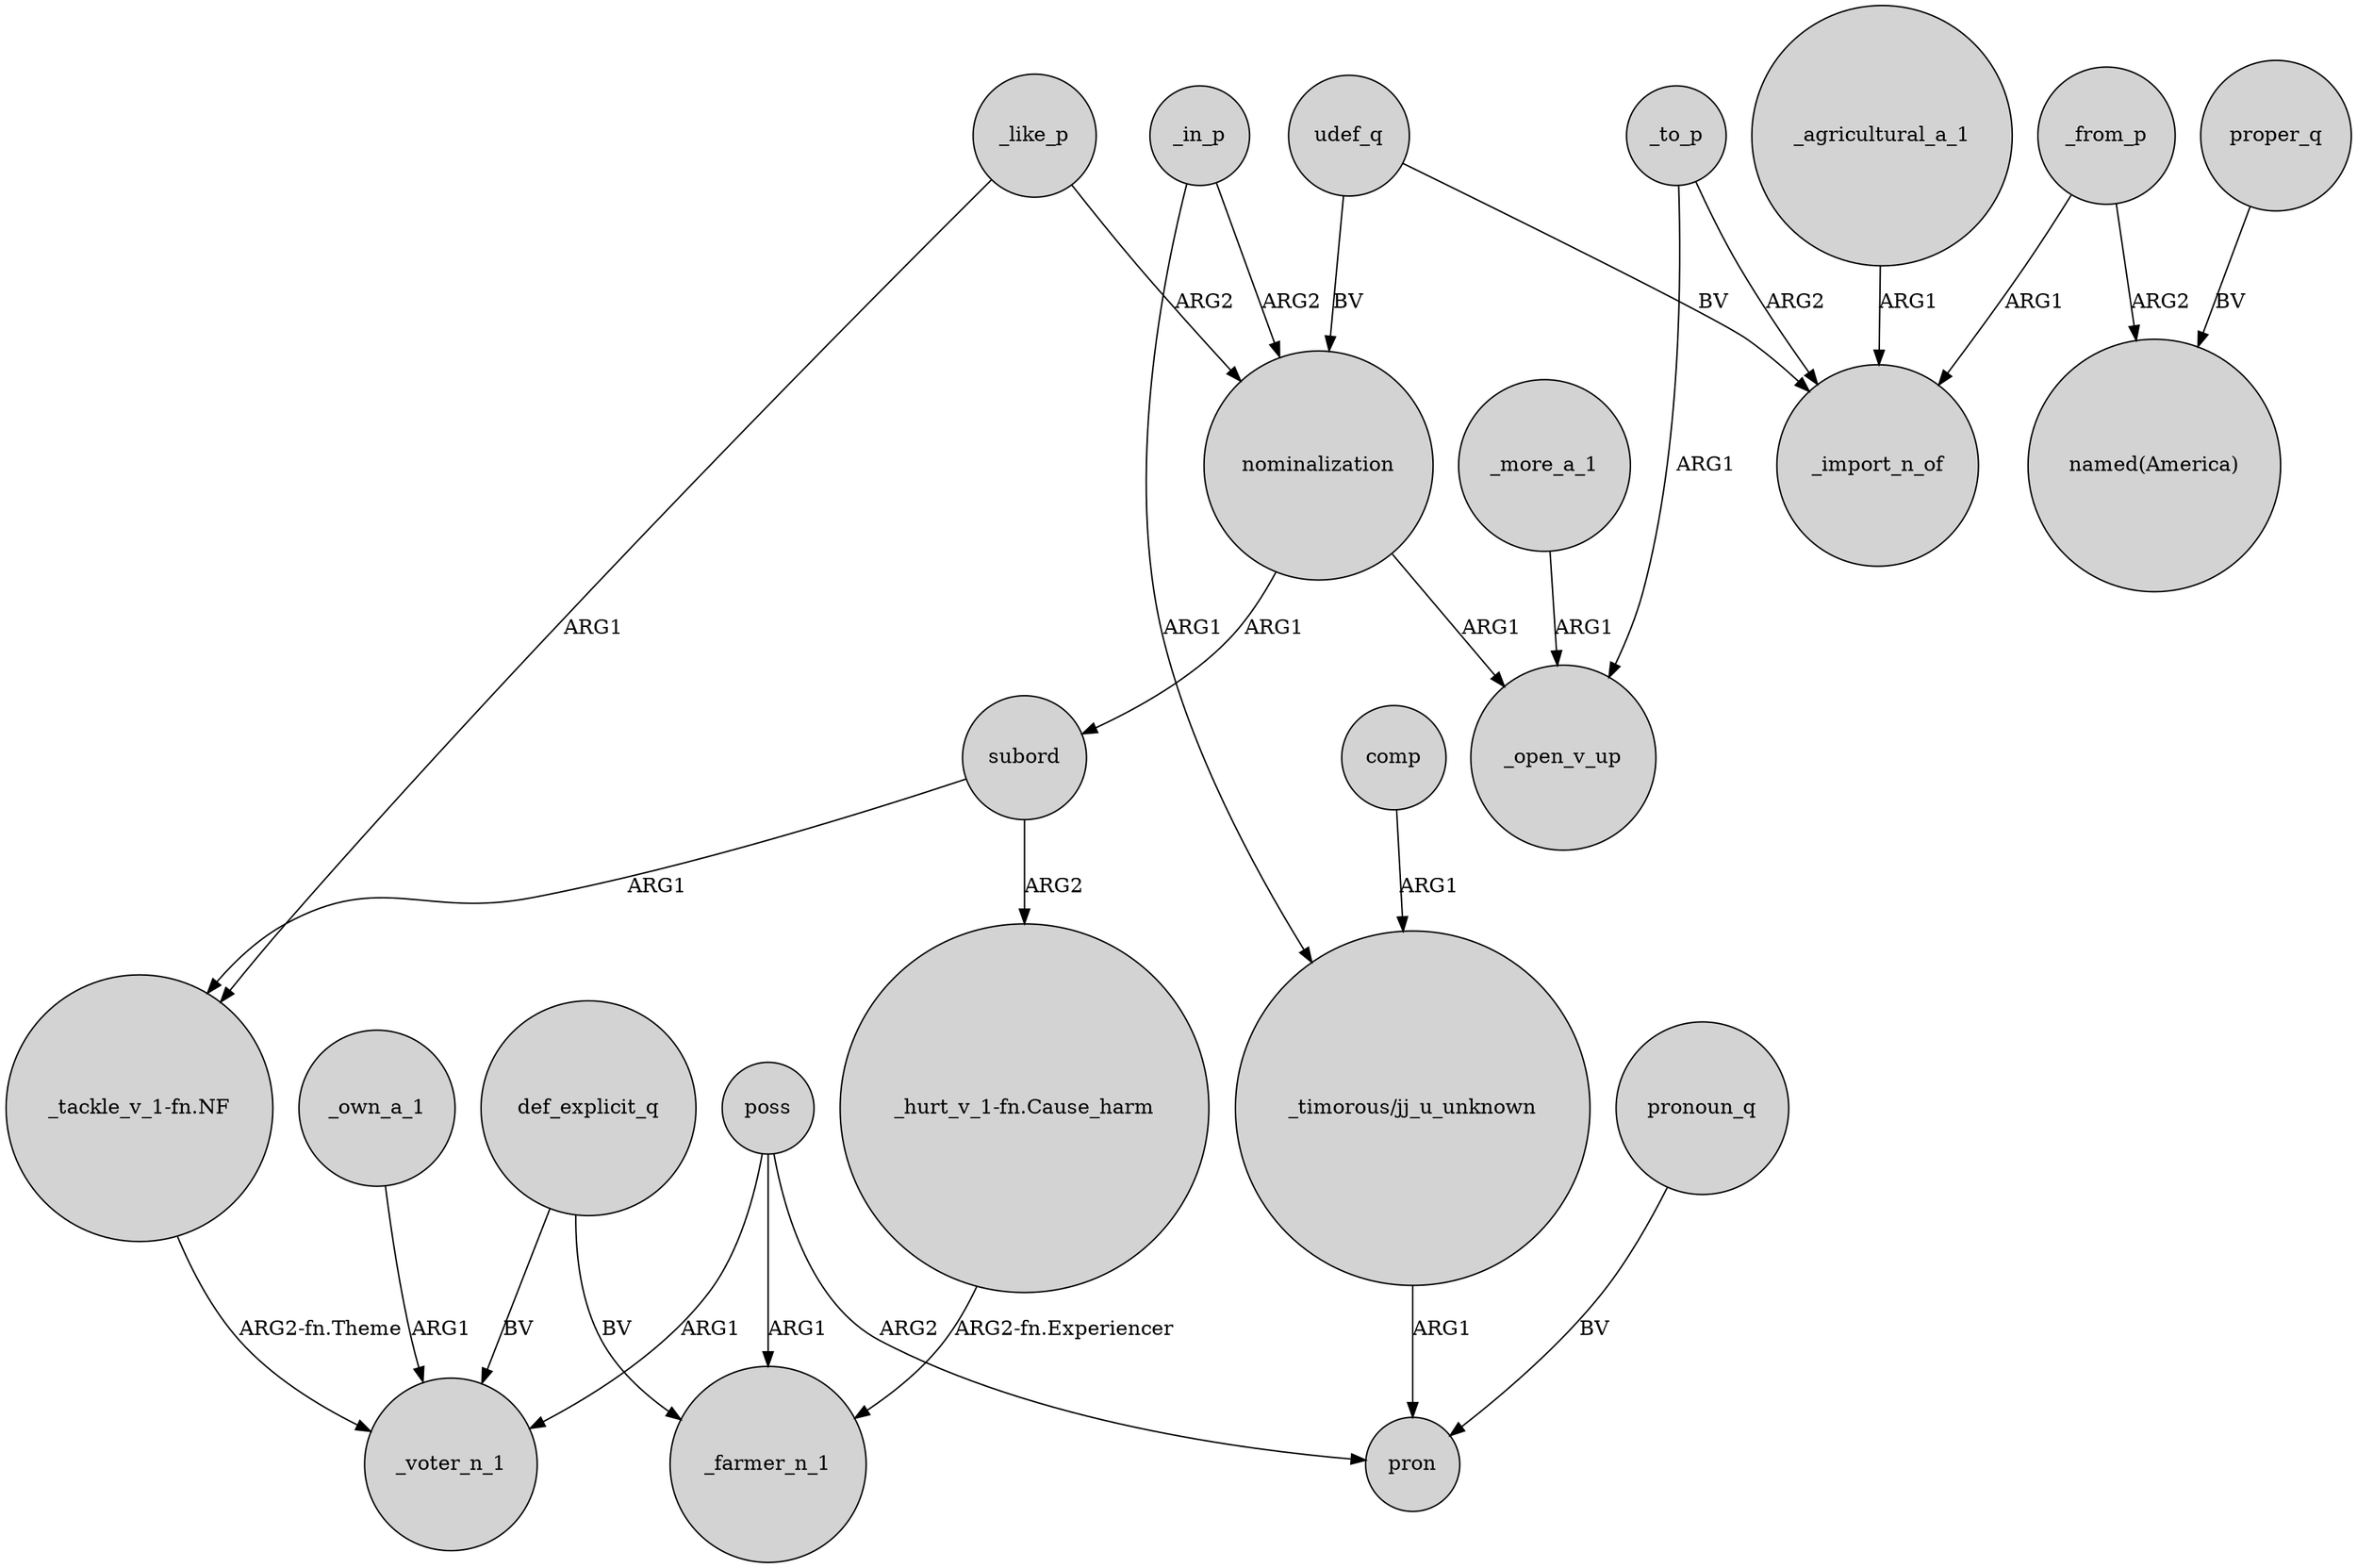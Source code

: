 digraph {
	node [shape=circle style=filled]
	poss -> _voter_n_1 [label=ARG1]
	_agricultural_a_1 -> _import_n_of [label=ARG1]
	_to_p -> _open_v_up [label=ARG1]
	_more_a_1 -> _open_v_up [label=ARG1]
	poss -> pron [label=ARG2]
	def_explicit_q -> _farmer_n_1 [label=BV]
	_own_a_1 -> _voter_n_1 [label=ARG1]
	_like_p -> "_tackle_v_1-fn.NF" [label=ARG1]
	"_timorous/jj_u_unknown" -> pron [label=ARG1]
	_from_p -> _import_n_of [label=ARG1]
	comp -> "_timorous/jj_u_unknown" [label=ARG1]
	subord -> "_hurt_v_1-fn.Cause_harm" [label=ARG2]
	pronoun_q -> pron [label=BV]
	nominalization -> subord [label=ARG1]
	_from_p -> "named(America)" [label=ARG2]
	"_tackle_v_1-fn.NF" -> _voter_n_1 [label="ARG2-fn.Theme"]
	_in_p -> "_timorous/jj_u_unknown" [label=ARG1]
	udef_q -> nominalization [label=BV]
	udef_q -> _import_n_of [label=BV]
	def_explicit_q -> _voter_n_1 [label=BV]
	_like_p -> nominalization [label=ARG2]
	"_hurt_v_1-fn.Cause_harm" -> _farmer_n_1 [label="ARG2-fn.Experiencer"]
	poss -> _farmer_n_1 [label=ARG1]
	_in_p -> nominalization [label=ARG2]
	subord -> "_tackle_v_1-fn.NF" [label=ARG1]
	proper_q -> "named(America)" [label=BV]
	nominalization -> _open_v_up [label=ARG1]
	_to_p -> _import_n_of [label=ARG2]
}
